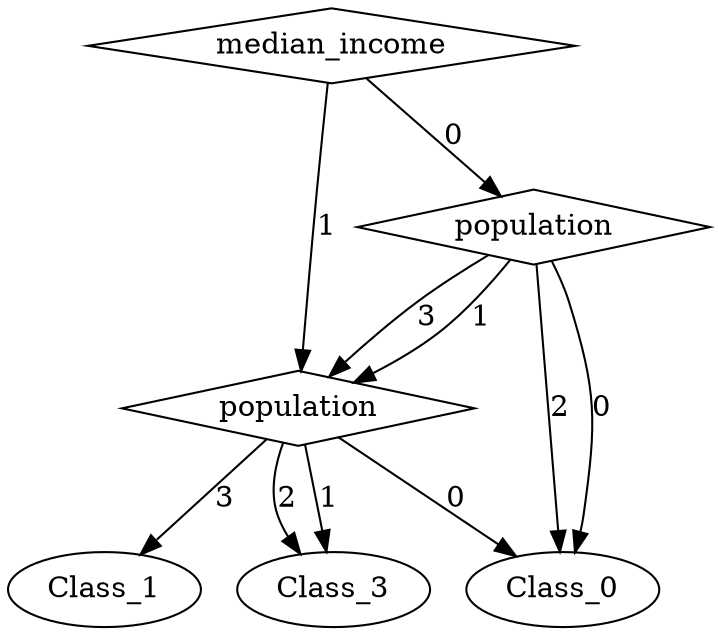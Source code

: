 digraph {
node [label=Class_1,style=""] Class_1
node [label=Class_3,style=""] Class_3
node [label=Class_3,style=""] Class_3
node [label=Class_0,style=""] Class_0
node [label=Class_0,style=""] Class_0
node [label=Class_0,style=""] Class_0
node [label=population,shape="diamond",style=""] 2
node [label=population,shape="diamond",style=""] 1
node [label=median_income,shape="diamond",style=""] 0

2 -> Class_1 [label="3"]
2 -> Class_3 [label="2"]
2 -> Class_3 [label="1"]
2 -> Class_0 [label="0"]
1 -> 2 [label="3"]
1 -> Class_0 [label="2"]
1 -> 2 [label="1"]
1 -> Class_0 [label="0"]
0 -> 2 [label="1"]
0 -> 1 [label="0"]
}